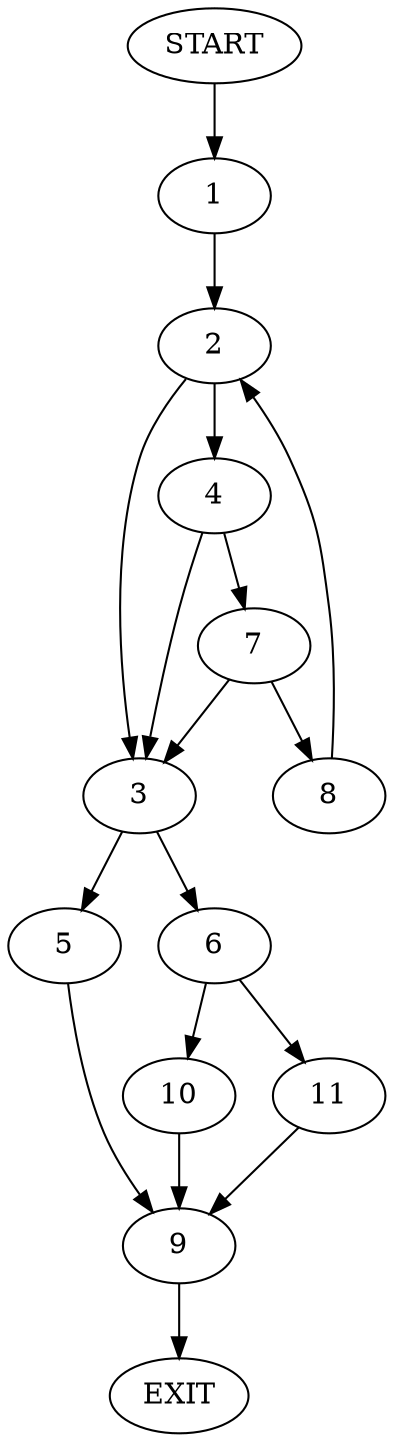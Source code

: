 digraph {
0 [label="START"]
12 [label="EXIT"]
0 -> 1
1 -> 2
2 -> 3
2 -> 4
3 -> 5
3 -> 6
4 -> 3
4 -> 7
7 -> 3
7 -> 8
8 -> 2
5 -> 9
6 -> 10
6 -> 11
10 -> 9
11 -> 9
9 -> 12
}
